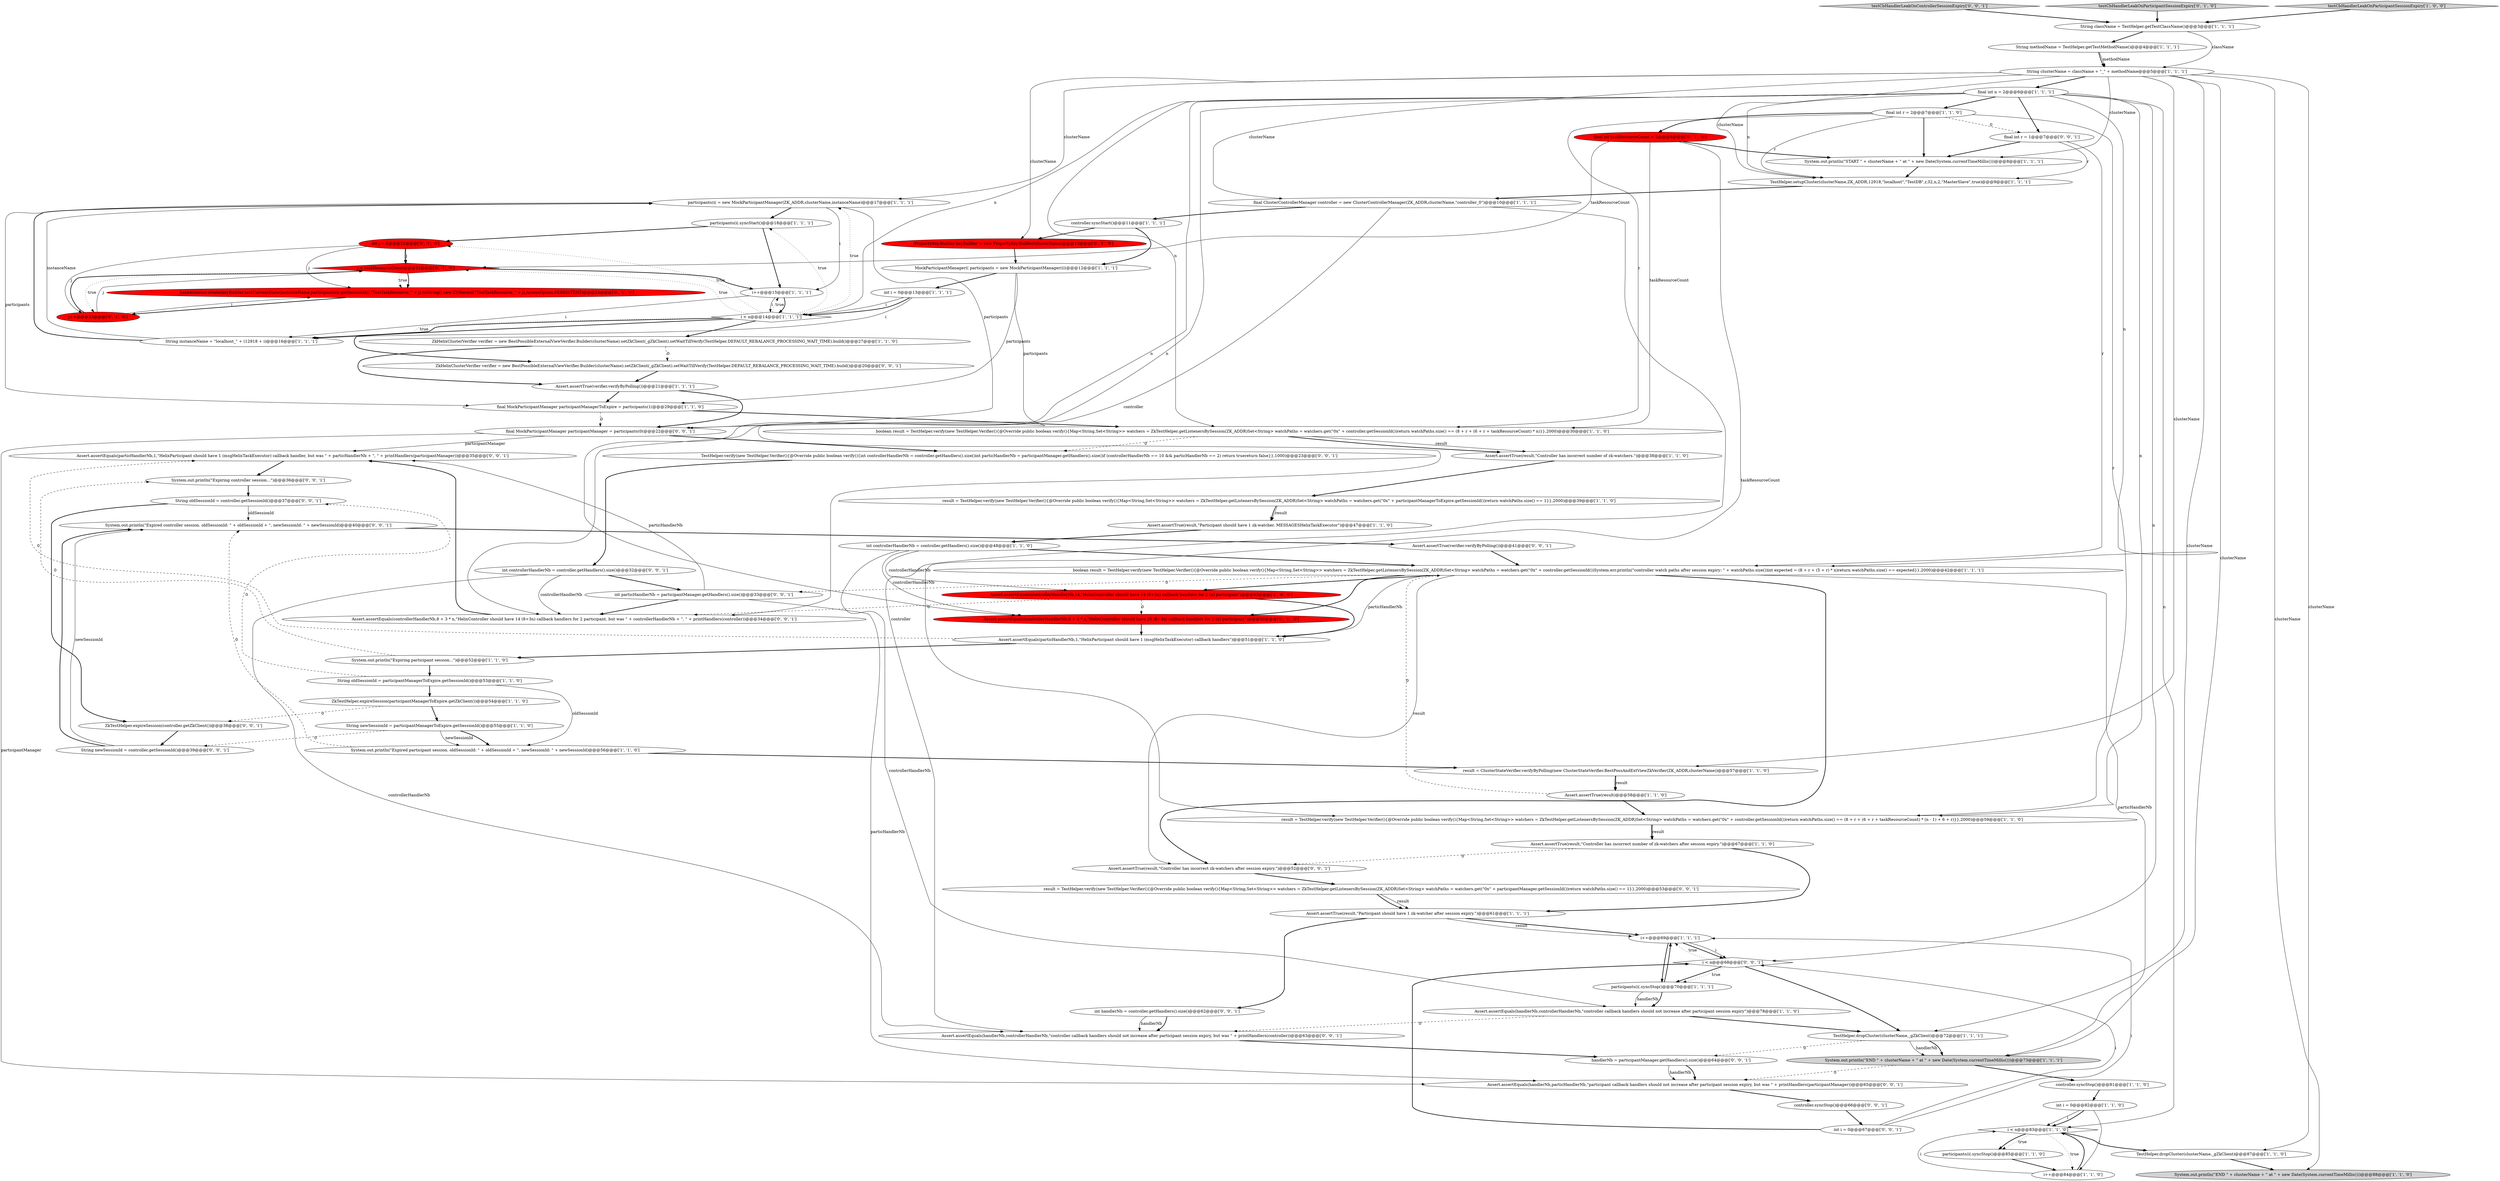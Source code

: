 digraph {
11 [style = filled, label = "Assert.assertTrue(result,\"Controller has incorrect number of zk-watchers after session expiry.\")@@@67@@@['1', '1', '0']", fillcolor = white, shape = ellipse image = "AAA0AAABBB1BBB"];
75 [style = filled, label = "System.out.println(\"Expiring controller session...\")@@@36@@@['0', '0', '1']", fillcolor = white, shape = ellipse image = "AAA0AAABBB3BBB"];
45 [style = filled, label = "result = ClusterStateVerifier.verifyByPolling(new ClusterStateVerifier.BestPossAndExtViewZkVerifier(ZK_ADDR,clusterName))@@@57@@@['1', '1', '0']", fillcolor = white, shape = ellipse image = "AAA0AAABBB1BBB"];
71 [style = filled, label = "i < n@@@68@@@['0', '0', '1']", fillcolor = white, shape = diamond image = "AAA0AAABBB3BBB"];
17 [style = filled, label = "participants(i( = new MockParticipantManager(ZK_ADDR,clusterName,instanceName)@@@17@@@['1', '1', '1']", fillcolor = white, shape = ellipse image = "AAA0AAABBB1BBB"];
50 [style = filled, label = "j < taskResourceCount@@@22@@@['0', '1', '0']", fillcolor = red, shape = diamond image = "AAA1AAABBB2BBB"];
77 [style = filled, label = "final MockParticipantManager participantManager = participants(0(@@@22@@@['0', '0', '1']", fillcolor = white, shape = ellipse image = "AAA0AAABBB3BBB"];
12 [style = filled, label = "participants(i(.syncStop()@@@85@@@['1', '1', '0']", fillcolor = white, shape = ellipse image = "AAA0AAABBB1BBB"];
64 [style = filled, label = "testCbHandlerLeakOnControllerSessionExpiry['0', '0', '1']", fillcolor = lightgray, shape = diamond image = "AAA0AAABBB3BBB"];
7 [style = filled, label = "int i = 0@@@82@@@['1', '1', '0']", fillcolor = white, shape = ellipse image = "AAA0AAABBB1BBB"];
23 [style = filled, label = "i++@@@69@@@['1', '1', '1']", fillcolor = white, shape = ellipse image = "AAA0AAABBB1BBB"];
51 [style = filled, label = "PropertyKey.Builder keyBuilder = new PropertyKey.Builder(clusterName)@@@13@@@['0', '1', '0']", fillcolor = red, shape = ellipse image = "AAA1AAABBB2BBB"];
63 [style = filled, label = "Assert.assertEquals(handlerNb,particHandlerNb,\"participant callback handlers should not increase after participant session expiry, but was \" + printHandlers(participantManager))@@@65@@@['0', '0', '1']", fillcolor = white, shape = ellipse image = "AAA0AAABBB3BBB"];
18 [style = filled, label = "result = TestHelper.verify(new TestHelper.Verifier(){@Override public boolean verify(){Map<String,Set<String>> watchers = ZkTestHelper.getListenersBySession(ZK_ADDR)Set<String> watchPaths = watchers.get(\"0x\" + participantManagerToExpire.getSessionId())return watchPaths.size() == 1}},2000)@@@39@@@['1', '1', '0']", fillcolor = white, shape = ellipse image = "AAA0AAABBB1BBB"];
24 [style = filled, label = "boolean result = TestHelper.verify(new TestHelper.Verifier(){@Override public boolean verify(){Map<String,Set<String>> watchers = ZkTestHelper.getListenersBySession(ZK_ADDR)Set<String> watchPaths = watchers.get(\"0x\" + controller.getSessionId())System.err.println(\"controller watch paths after session expiry: \" + watchPaths.size())int expected = (8 + r + (5 + r) * n)return watchPaths.size() == expected}},2000)@@@42@@@['1', '1', '1']", fillcolor = white, shape = ellipse image = "AAA0AAABBB1BBB"];
62 [style = filled, label = "System.out.println(\"Expired controller session. oldSessionId: \" + oldSessionId + \", newSessionId: \" + newSessionId)@@@40@@@['0', '0', '1']", fillcolor = white, shape = ellipse image = "AAA0AAABBB3BBB"];
39 [style = filled, label = "TestHelper.dropCluster(clusterName,_gZkClient)@@@87@@@['1', '1', '0']", fillcolor = white, shape = ellipse image = "AAA0AAABBB1BBB"];
28 [style = filled, label = "System.out.println(\"END \" + clusterName + \" at \" + new Date(System.currentTimeMillis()))@@@73@@@['1', '1', '1']", fillcolor = lightgray, shape = ellipse image = "AAA0AAABBB1BBB"];
61 [style = filled, label = "ZkTestHelper.expireSession(controller.getZkClient())@@@38@@@['0', '0', '1']", fillcolor = white, shape = ellipse image = "AAA0AAABBB3BBB"];
52 [style = filled, label = "int j = 0@@@21@@@['0', '1', '0']", fillcolor = red, shape = ellipse image = "AAA1AAABBB2BBB"];
54 [style = filled, label = "Assert.assertEquals(controllerHandlerNb,8 + 4 * n,\"HelixController should have 16 (8+4n) callback handlers for 2 (n) participant\")@@@50@@@['0', '1', '0']", fillcolor = red, shape = ellipse image = "AAA1AAABBB2BBB"];
31 [style = filled, label = "Assert.assertTrue(result,\"Participant should have 1 zk-watcher. MESSAGESHelixTaskExecutor\")@@@47@@@['1', '1', '0']", fillcolor = white, shape = ellipse image = "AAA0AAABBB1BBB"];
3 [style = filled, label = "participants(i(.syncStart()@@@18@@@['1', '1', '1']", fillcolor = white, shape = ellipse image = "AAA0AAABBB1BBB"];
34 [style = filled, label = "i < n@@@83@@@['1', '1', '0']", fillcolor = white, shape = diamond image = "AAA0AAABBB1BBB"];
79 [style = filled, label = "int handlerNb = controller.getHandlers().size()@@@62@@@['0', '0', '1']", fillcolor = white, shape = ellipse image = "AAA0AAABBB3BBB"];
41 [style = filled, label = "Assert.assertTrue(result)@@@58@@@['1', '1', '0']", fillcolor = white, shape = ellipse image = "AAA0AAABBB1BBB"];
44 [style = filled, label = "ZkTestHelper.expireSession(participantManagerToExpire.getZkClient())@@@54@@@['1', '1', '0']", fillcolor = white, shape = ellipse image = "AAA0AAABBB1BBB"];
47 [style = filled, label = "ZkHelixClusterVerifier verifier = new BestPossibleExternalViewVerifier.Builder(clusterName).setZkClient(_gZkClient).setWaitTillVerify(TestHelper.DEFAULT_REBALANCE_PROCESSING_WAIT_TIME).build()@@@27@@@['1', '1', '0']", fillcolor = white, shape = ellipse image = "AAA0AAABBB1BBB"];
0 [style = filled, label = "Assert.assertTrue(verifier.verifyByPolling())@@@21@@@['1', '1', '1']", fillcolor = white, shape = ellipse image = "AAA0AAABBB1BBB"];
4 [style = filled, label = "Assert.assertTrue(result,\"Controller has incorrect number of zk-watchers.\")@@@38@@@['1', '1', '0']", fillcolor = white, shape = ellipse image = "AAA0AAABBB1BBB"];
25 [style = filled, label = "String methodName = TestHelper.getTestMethodName()@@@4@@@['1', '1', '1']", fillcolor = white, shape = ellipse image = "AAA0AAABBB1BBB"];
22 [style = filled, label = "final ClusterControllerManager controller = new ClusterControllerManager(ZK_ADDR,clusterName,\"controller_0\")@@@10@@@['1', '1', '1']", fillcolor = white, shape = ellipse image = "AAA0AAABBB1BBB"];
30 [style = filled, label = "Assert.assertEquals(particHandlerNb,1,\"HelixParticipant should have 1 (msgHelixTaskExecutor) callback handlers\")@@@51@@@['1', '1', '0']", fillcolor = white, shape = ellipse image = "AAA0AAABBB1BBB"];
9 [style = filled, label = "MockParticipantManager(( participants = new MockParticipantManager((((@@@12@@@['1', '1', '1']", fillcolor = white, shape = ellipse image = "AAA0AAABBB1BBB"];
32 [style = filled, label = "int controllerHandlerNb = controller.getHandlers().size()@@@48@@@['1', '1', '0']", fillcolor = white, shape = ellipse image = "AAA0AAABBB1BBB"];
15 [style = filled, label = "System.out.println(\"Expired participant session. oldSessionId: \" + oldSessionId + \", newSessionId: \" + newSessionId)@@@56@@@['1', '1', '0']", fillcolor = white, shape = ellipse image = "AAA0AAABBB1BBB"];
20 [style = filled, label = "i < n@@@14@@@['1', '1', '1']", fillcolor = white, shape = diamond image = "AAA0AAABBB1BBB"];
33 [style = filled, label = "final int n = 2@@@6@@@['1', '1', '1']", fillcolor = white, shape = ellipse image = "AAA0AAABBB1BBB"];
13 [style = filled, label = "participants(i(.syncStop()@@@70@@@['1', '1', '1']", fillcolor = white, shape = ellipse image = "AAA0AAABBB1BBB"];
38 [style = filled, label = "result = TestHelper.verify(new TestHelper.Verifier(){@Override public boolean verify(){Map<String,Set<String>> watchers = ZkTestHelper.getListenersBySession(ZK_ADDR)Set<String> watchPaths = watchers.get(\"0x\" + controller.getSessionId())return watchPaths.size() == (8 + r + (6 + r + taskResourceCount) * (n - 1) + 6 + r)}},2000)@@@59@@@['1', '1', '0']", fillcolor = white, shape = ellipse image = "AAA0AAABBB1BBB"];
60 [style = filled, label = "int controllerHandlerNb = controller.getHandlers().size()@@@32@@@['0', '0', '1']", fillcolor = white, shape = ellipse image = "AAA0AAABBB3BBB"];
19 [style = filled, label = "String className = TestHelper.getTestClassName()@@@3@@@['1', '1', '1']", fillcolor = white, shape = ellipse image = "AAA0AAABBB1BBB"];
26 [style = filled, label = "Assert.assertEquals(handlerNb,controllerHandlerNb,\"controller callback handlers should not increase after participant session expiry\")@@@78@@@['1', '1', '0']", fillcolor = white, shape = ellipse image = "AAA0AAABBB1BBB"];
72 [style = filled, label = "Assert.assertEquals(handlerNb,controllerHandlerNb,\"controller callback handlers should not increase after participant session expiry, but was \" + printHandlers(controller))@@@63@@@['0', '0', '1']", fillcolor = white, shape = ellipse image = "AAA0AAABBB3BBB"];
14 [style = filled, label = "Assert.assertTrue(result,\"Participant should have 1 zk-watcher after session expiry.\")@@@61@@@['1', '1', '1']", fillcolor = white, shape = ellipse image = "AAA0AAABBB1BBB"];
5 [style = filled, label = "String newSessionId = participantManagerToExpire.getSessionId()@@@55@@@['1', '1', '0']", fillcolor = white, shape = ellipse image = "AAA0AAABBB1BBB"];
40 [style = filled, label = "TestHelper.dropCluster(clusterName,_gZkClient)@@@72@@@['1', '1', '1']", fillcolor = white, shape = ellipse image = "AAA0AAABBB1BBB"];
76 [style = filled, label = "controller.syncStop()@@@66@@@['0', '0', '1']", fillcolor = white, shape = ellipse image = "AAA0AAABBB3BBB"];
81 [style = filled, label = "final int r = 1@@@7@@@['0', '0', '1']", fillcolor = white, shape = ellipse image = "AAA0AAABBB3BBB"];
35 [style = filled, label = "final MockParticipantManager participantManagerToExpire = participants(1(@@@29@@@['1', '1', '0']", fillcolor = white, shape = ellipse image = "AAA0AAABBB1BBB"];
69 [style = filled, label = "int particHandlerNb = participantManager.getHandlers().size()@@@33@@@['0', '0', '1']", fillcolor = white, shape = ellipse image = "AAA0AAABBB3BBB"];
67 [style = filled, label = "Assert.assertEquals(particHandlerNb,1,\"HelixParticipant should have 1 (msgHelixTaskExecutor) callback handler, but was \" + particHandlerNb + \", \" + printHandlers(participantManager))@@@35@@@['0', '0', '1']", fillcolor = white, shape = ellipse image = "AAA0AAABBB3BBB"];
68 [style = filled, label = "Assert.assertTrue(verifier.verifyByPolling())@@@41@@@['0', '0', '1']", fillcolor = white, shape = ellipse image = "AAA0AAABBB3BBB"];
27 [style = filled, label = "controller.syncStart()@@@11@@@['1', '1', '1']", fillcolor = white, shape = ellipse image = "AAA0AAABBB1BBB"];
29 [style = filled, label = "String clusterName = className + \"_\" + methodName@@@5@@@['1', '1', '1']", fillcolor = white, shape = ellipse image = "AAA0AAABBB1BBB"];
58 [style = filled, label = "TestHelper.verify(new TestHelper.Verifier(){@Override public boolean verify(){int controllerHandlerNb = controller.getHandlers().size()int particHandlerNb = participantManager.getHandlers().size()if (controllerHandlerNb == 10 && particHandlerNb == 2) return truereturn false}},1000)@@@23@@@['0', '0', '1']", fillcolor = white, shape = ellipse image = "AAA0AAABBB3BBB"];
8 [style = filled, label = "int i = 0@@@13@@@['1', '1', '1']", fillcolor = white, shape = ellipse image = "AAA0AAABBB1BBB"];
36 [style = filled, label = "String instanceName = \"localhost_\" + (12918 + i)@@@16@@@['1', '1', '1']", fillcolor = white, shape = ellipse image = "AAA0AAABBB1BBB"];
43 [style = filled, label = "final int r = 2@@@7@@@['1', '1', '0']", fillcolor = white, shape = ellipse image = "AAA0AAABBB1BBB"];
48 [style = filled, label = "System.out.println(\"START \" + clusterName + \" at \" + new Date(System.currentTimeMillis()))@@@8@@@['1', '1', '1']", fillcolor = white, shape = ellipse image = "AAA0AAABBB1BBB"];
2 [style = filled, label = "controller.syncStop()@@@81@@@['1', '1', '0']", fillcolor = white, shape = ellipse image = "AAA0AAABBB1BBB"];
57 [style = filled, label = "final int taskResourceCount = 2@@@8@@@['0', '1', '0']", fillcolor = red, shape = ellipse image = "AAA1AAABBB2BBB"];
78 [style = filled, label = "String oldSessionId = controller.getSessionId()@@@37@@@['0', '0', '1']", fillcolor = white, shape = ellipse image = "AAA0AAABBB3BBB"];
66 [style = filled, label = "Assert.assertTrue(result,\"Controller has incorrect zk-watchers after session expiry.\")@@@52@@@['0', '0', '1']", fillcolor = white, shape = ellipse image = "AAA0AAABBB3BBB"];
55 [style = filled, label = "testCbHandlerLeakOnParticipantSessionExpiry['0', '1', '0']", fillcolor = lightgray, shape = diamond image = "AAA0AAABBB2BBB"];
56 [style = filled, label = "_baseAccessor.create(keyBuilder.taskCurrentState(instanceName,participants(i(.getSessionId(),\"TestTaskResource_\" + j).toString(),new ZNRecord(\"TestTaskResource_\" + j),AccessOption.PERSISTENT)@@@24@@@['0', '1', '0']", fillcolor = red, shape = ellipse image = "AAA1AAABBB2BBB"];
74 [style = filled, label = "String newSessionId = controller.getSessionId()@@@39@@@['0', '0', '1']", fillcolor = white, shape = ellipse image = "AAA0AAABBB3BBB"];
21 [style = filled, label = "System.out.println(\"Expiring participant session...\")@@@52@@@['1', '1', '0']", fillcolor = white, shape = ellipse image = "AAA0AAABBB1BBB"];
53 [style = filled, label = "j++@@@23@@@['0', '1', '0']", fillcolor = red, shape = ellipse image = "AAA1AAABBB2BBB"];
1 [style = filled, label = "Assert.assertEquals(controllerHandlerNb,14,\"HelixController should have 14 (8+3n) callback handlers for 2 (n) participant\")@@@43@@@['1', '0', '0']", fillcolor = red, shape = ellipse image = "AAA1AAABBB1BBB"];
70 [style = filled, label = "int i = 0@@@67@@@['0', '0', '1']", fillcolor = white, shape = ellipse image = "AAA0AAABBB3BBB"];
37 [style = filled, label = "boolean result = TestHelper.verify(new TestHelper.Verifier(){@Override public boolean verify(){Map<String,Set<String>> watchers = ZkTestHelper.getListenersBySession(ZK_ADDR)Set<String> watchPaths = watchers.get(\"0x\" + controller.getSessionId())return watchPaths.size() == (8 + r + (6 + r + taskResourceCount) * n)}},2000)@@@30@@@['1', '1', '0']", fillcolor = white, shape = ellipse image = "AAA0AAABBB1BBB"];
73 [style = filled, label = "ZkHelixClusterVerifier verifier = new BestPossibleExternalViewVerifier.Builder(clusterName).setZkClient(_gZkClient).setWaitTillVerify(TestHelper.DEFAULT_REBALANCE_PROCESSING_WAIT_TIME).build()@@@20@@@['0', '0', '1']", fillcolor = white, shape = ellipse image = "AAA0AAABBB3BBB"];
10 [style = filled, label = "testCbHandlerLeakOnParticipantSessionExpiry['1', '0', '0']", fillcolor = lightgray, shape = diamond image = "AAA0AAABBB1BBB"];
6 [style = filled, label = "i++@@@84@@@['1', '1', '0']", fillcolor = white, shape = ellipse image = "AAA0AAABBB1BBB"];
42 [style = filled, label = "i++@@@15@@@['1', '1', '1']", fillcolor = white, shape = ellipse image = "AAA0AAABBB1BBB"];
49 [style = filled, label = "String oldSessionId = participantManagerToExpire.getSessionId()@@@53@@@['1', '1', '0']", fillcolor = white, shape = ellipse image = "AAA0AAABBB1BBB"];
80 [style = filled, label = "result = TestHelper.verify(new TestHelper.Verifier(){@Override public boolean verify(){Map<String,Set<String>> watchers = ZkTestHelper.getListenersBySession(ZK_ADDR)Set<String> watchPaths = watchers.get(\"0x\" + participantManager.getSessionId())return watchPaths.size() == 1}},2000)@@@53@@@['0', '0', '1']", fillcolor = white, shape = ellipse image = "AAA0AAABBB3BBB"];
16 [style = filled, label = "System.out.println(\"END \" + clusterName + \" at \" + new Date(System.currentTimeMillis()))@@@88@@@['1', '1', '0']", fillcolor = lightgray, shape = ellipse image = "AAA0AAABBB1BBB"];
46 [style = filled, label = "TestHelper.setupCluster(clusterName,ZK_ADDR,12918,\"localhost\",\"TestDB\",r,32,n,2,\"MasterSlave\",true)@@@9@@@['1', '1', '1']", fillcolor = white, shape = ellipse image = "AAA0AAABBB1BBB"];
65 [style = filled, label = "handlerNb = participantManager.getHandlers().size()@@@64@@@['0', '0', '1']", fillcolor = white, shape = ellipse image = "AAA0AAABBB3BBB"];
59 [style = filled, label = "Assert.assertEquals(controllerHandlerNb,8 + 3 * n,\"HelixController should have 14 (8+3n) callback handlers for 2 participant, but was \" + controllerHandlerNb + \", \" + printHandlers(controller))@@@34@@@['0', '0', '1']", fillcolor = white, shape = ellipse image = "AAA0AAABBB3BBB"];
45->41 [style = solid, label="result"];
34->12 [style = dotted, label="true"];
40->65 [style = dashed, label="0"];
29->22 [style = solid, label="clusterName"];
0->77 [style = bold, label=""];
71->13 [style = bold, label=""];
78->61 [style = bold, label=""];
11->14 [style = bold, label=""];
68->24 [style = bold, label=""];
33->34 [style = solid, label="n"];
42->36 [style = solid, label="i"];
22->72 [style = solid, label="controller"];
10->19 [style = bold, label=""];
27->9 [style = bold, label=""];
24->66 [style = solid, label="result"];
33->46 [style = solid, label="n"];
5->15 [style = bold, label=""];
50->56 [style = bold, label=""];
58->60 [style = bold, label=""];
8->20 [style = solid, label="i"];
26->40 [style = bold, label=""];
32->1 [style = solid, label="controllerHandlerNb"];
20->36 [style = dotted, label="true"];
49->15 [style = solid, label="oldSessionId"];
25->29 [style = bold, label=""];
14->79 [style = bold, label=""];
1->30 [style = bold, label=""];
33->37 [style = solid, label="n"];
1->59 [style = dashed, label="0"];
80->14 [style = solid, label="result"];
26->72 [style = dashed, label="0"];
8->20 [style = bold, label=""];
20->42 [style = dotted, label="true"];
57->38 [style = solid, label="taskResourceCount"];
29->48 [style = solid, label="clusterName"];
70->71 [style = bold, label=""];
35->37 [style = bold, label=""];
23->13 [style = bold, label=""];
17->35 [style = solid, label="participants"];
29->28 [style = solid, label="clusterName"];
66->80 [style = bold, label=""];
29->40 [style = solid, label="clusterName"];
28->63 [style = dashed, label="0"];
41->24 [style = dashed, label="0"];
7->6 [style = solid, label="i"];
27->51 [style = bold, label=""];
77->63 [style = solid, label="participantManager"];
36->17 [style = bold, label=""];
33->54 [style = solid, label="n"];
47->0 [style = bold, label=""];
56->53 [style = bold, label=""];
59->67 [style = bold, label=""];
75->78 [style = bold, label=""];
19->29 [style = solid, label="className"];
44->61 [style = dashed, label="0"];
45->41 [style = bold, label=""];
61->74 [style = bold, label=""];
18->31 [style = bold, label=""];
32->26 [style = solid, label="controllerHandlerNb"];
49->78 [style = dashed, label="0"];
60->59 [style = solid, label="controllerHandlerNb"];
81->48 [style = bold, label=""];
38->11 [style = bold, label=""];
29->51 [style = solid, label="clusterName"];
36->17 [style = solid, label="instanceName"];
8->36 [style = solid, label="i"];
29->45 [style = solid, label="clusterName"];
33->20 [style = solid, label="n"];
69->59 [style = bold, label=""];
4->18 [style = bold, label=""];
71->23 [style = dotted, label="true"];
69->67 [style = solid, label="particHandlerNb"];
9->77 [style = solid, label="participants"];
81->24 [style = solid, label="r"];
9->8 [style = bold, label=""];
74->62 [style = solid, label="newSessionId"];
77->67 [style = solid, label="participantManager"];
33->38 [style = solid, label="n"];
78->62 [style = solid, label="oldSessionId"];
19->25 [style = bold, label=""];
40->28 [style = solid, label="handlerNb"];
5->74 [style = dashed, label="0"];
60->72 [style = solid, label="controllerHandlerNb"];
38->11 [style = solid, label="result"];
53->56 [style = solid, label="j"];
37->4 [style = solid, label="result"];
43->38 [style = solid, label="r"];
21->75 [style = dashed, label="0"];
29->46 [style = solid, label="clusterName"];
43->81 [style = dashed, label="0"];
20->3 [style = dotted, label="true"];
35->77 [style = dashed, label="0"];
41->38 [style = bold, label=""];
62->68 [style = bold, label=""];
13->26 [style = solid, label="handlerNb"];
55->19 [style = bold, label=""];
33->24 [style = solid, label="n"];
20->50 [style = dotted, label="true"];
39->16 [style = bold, label=""];
57->50 [style = solid, label="taskResourceCount"];
67->75 [style = bold, label=""];
79->72 [style = bold, label=""];
6->34 [style = bold, label=""];
1->54 [style = dashed, label="0"];
64->19 [style = bold, label=""];
24->66 [style = bold, label=""];
20->17 [style = dotted, label="true"];
31->32 [style = bold, label=""];
69->63 [style = solid, label="particHandlerNb"];
49->44 [style = bold, label=""];
51->9 [style = bold, label=""];
20->52 [style = dotted, label="true"];
70->23 [style = solid, label="i"];
37->58 [style = dashed, label="0"];
70->71 [style = solid, label="i"];
7->34 [style = solid, label="i"];
29->17 [style = solid, label="clusterName"];
9->35 [style = solid, label="participants"];
3->42 [style = bold, label=""];
53->50 [style = solid, label="j"];
48->46 [style = bold, label=""];
53->50 [style = bold, label=""];
73->0 [style = bold, label=""];
50->53 [style = dotted, label="true"];
30->21 [style = bold, label=""];
23->71 [style = bold, label=""];
74->62 [style = bold, label=""];
14->23 [style = bold, label=""];
50->42 [style = bold, label=""];
72->65 [style = bold, label=""];
13->26 [style = bold, label=""];
33->43 [style = bold, label=""];
34->39 [style = bold, label=""];
42->20 [style = solid, label="i"];
17->3 [style = bold, label=""];
76->70 [style = bold, label=""];
21->49 [style = bold, label=""];
52->50 [style = bold, label=""];
71->40 [style = bold, label=""];
24->1 [style = bold, label=""];
60->69 [style = bold, label=""];
43->46 [style = solid, label="r"];
52->53 [style = solid, label="j"];
44->5 [style = bold, label=""];
65->63 [style = bold, label=""];
20->36 [style = bold, label=""];
46->22 [style = bold, label=""];
14->23 [style = solid, label="result"];
52->50 [style = solid, label="j"];
15->45 [style = bold, label=""];
80->14 [style = bold, label=""];
43->57 [style = bold, label=""];
3->52 [style = bold, label=""];
24->69 [style = dashed, label="0"];
81->46 [style = solid, label="r"];
33->81 [style = bold, label=""];
43->48 [style = bold, label=""];
42->20 [style = bold, label=""];
43->37 [style = solid, label="r"];
18->31 [style = solid, label="result"];
32->54 [style = solid, label="controllerHandlerNb"];
22->59 [style = solid, label="controller"];
29->39 [style = solid, label="clusterName"];
47->73 [style = dashed, label="0"];
54->30 [style = bold, label=""];
20->73 [style = bold, label=""];
71->13 [style = dotted, label="true"];
40->28 [style = bold, label=""];
34->12 [style = bold, label=""];
12->6 [style = bold, label=""];
25->29 [style = solid, label="methodName"];
57->37 [style = solid, label="taskResourceCount"];
20->47 [style = bold, label=""];
52->56 [style = solid, label="j"];
33->59 [style = solid, label="n"];
37->4 [style = bold, label=""];
17->42 [style = solid, label="i"];
23->71 [style = solid, label="i"];
24->54 [style = bold, label=""];
15->62 [style = dashed, label="0"];
57->48 [style = bold, label=""];
24->28 [style = solid, label="particHandlerNb"];
24->30 [style = solid, label="particHandlerNb"];
28->2 [style = bold, label=""];
29->33 [style = bold, label=""];
7->34 [style = bold, label=""];
5->15 [style = solid, label="newSessionId"];
22->27 [style = bold, label=""];
33->71 [style = solid, label="n"];
29->16 [style = solid, label="clusterName"];
77->58 [style = bold, label=""];
79->72 [style = solid, label="handlerNb"];
63->76 [style = bold, label=""];
50->56 [style = dotted, label="true"];
17->77 [style = solid, label="participants"];
13->23 [style = bold, label=""];
0->35 [style = bold, label=""];
34->6 [style = dotted, label="true"];
2->7 [style = bold, label=""];
30->67 [style = dashed, label="0"];
11->66 [style = dashed, label="0"];
32->24 [style = bold, label=""];
65->63 [style = solid, label="handlerNb"];
6->34 [style = solid, label="i"];
}
